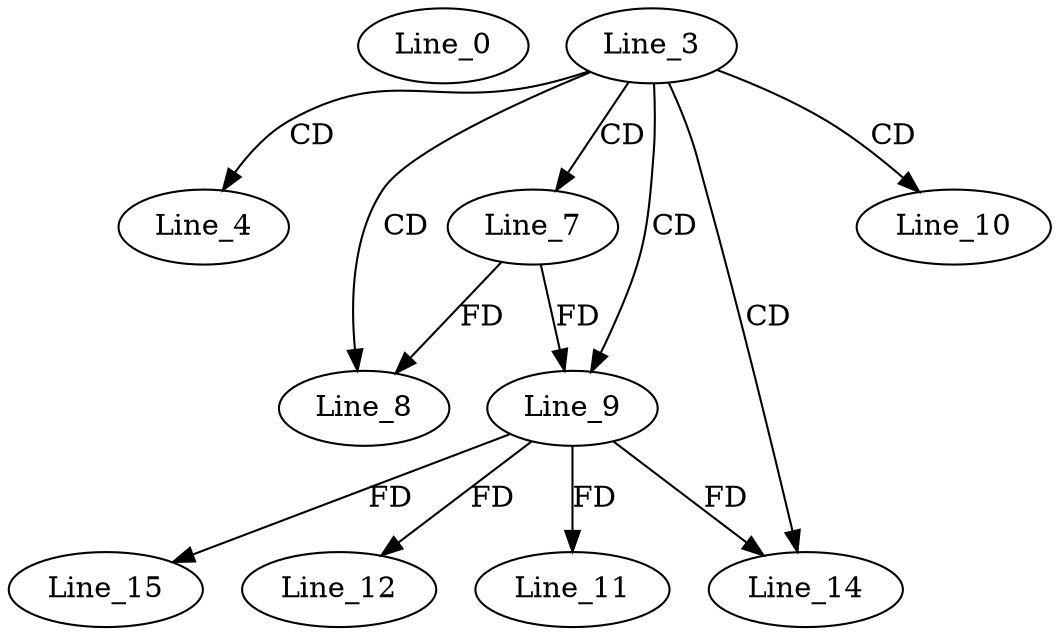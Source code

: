 digraph G {
  Line_0;
  Line_3;
  Line_4;
  Line_7;
  Line_8;
  Line_8;
  Line_9;
  Line_9;
  Line_10;
  Line_11;
  Line_12;
  Line_14;
  Line_14;
  Line_15;
  Line_3 -> Line_4 [ label="CD" ];
  Line_3 -> Line_7 [ label="CD" ];
  Line_3 -> Line_8 [ label="CD" ];
  Line_7 -> Line_8 [ label="FD" ];
  Line_3 -> Line_9 [ label="CD" ];
  Line_7 -> Line_9 [ label="FD" ];
  Line_3 -> Line_10 [ label="CD" ];
  Line_9 -> Line_11 [ label="FD" ];
  Line_9 -> Line_12 [ label="FD" ];
  Line_3 -> Line_14 [ label="CD" ];
  Line_9 -> Line_14 [ label="FD" ];
  Line_9 -> Line_15 [ label="FD" ];
}
